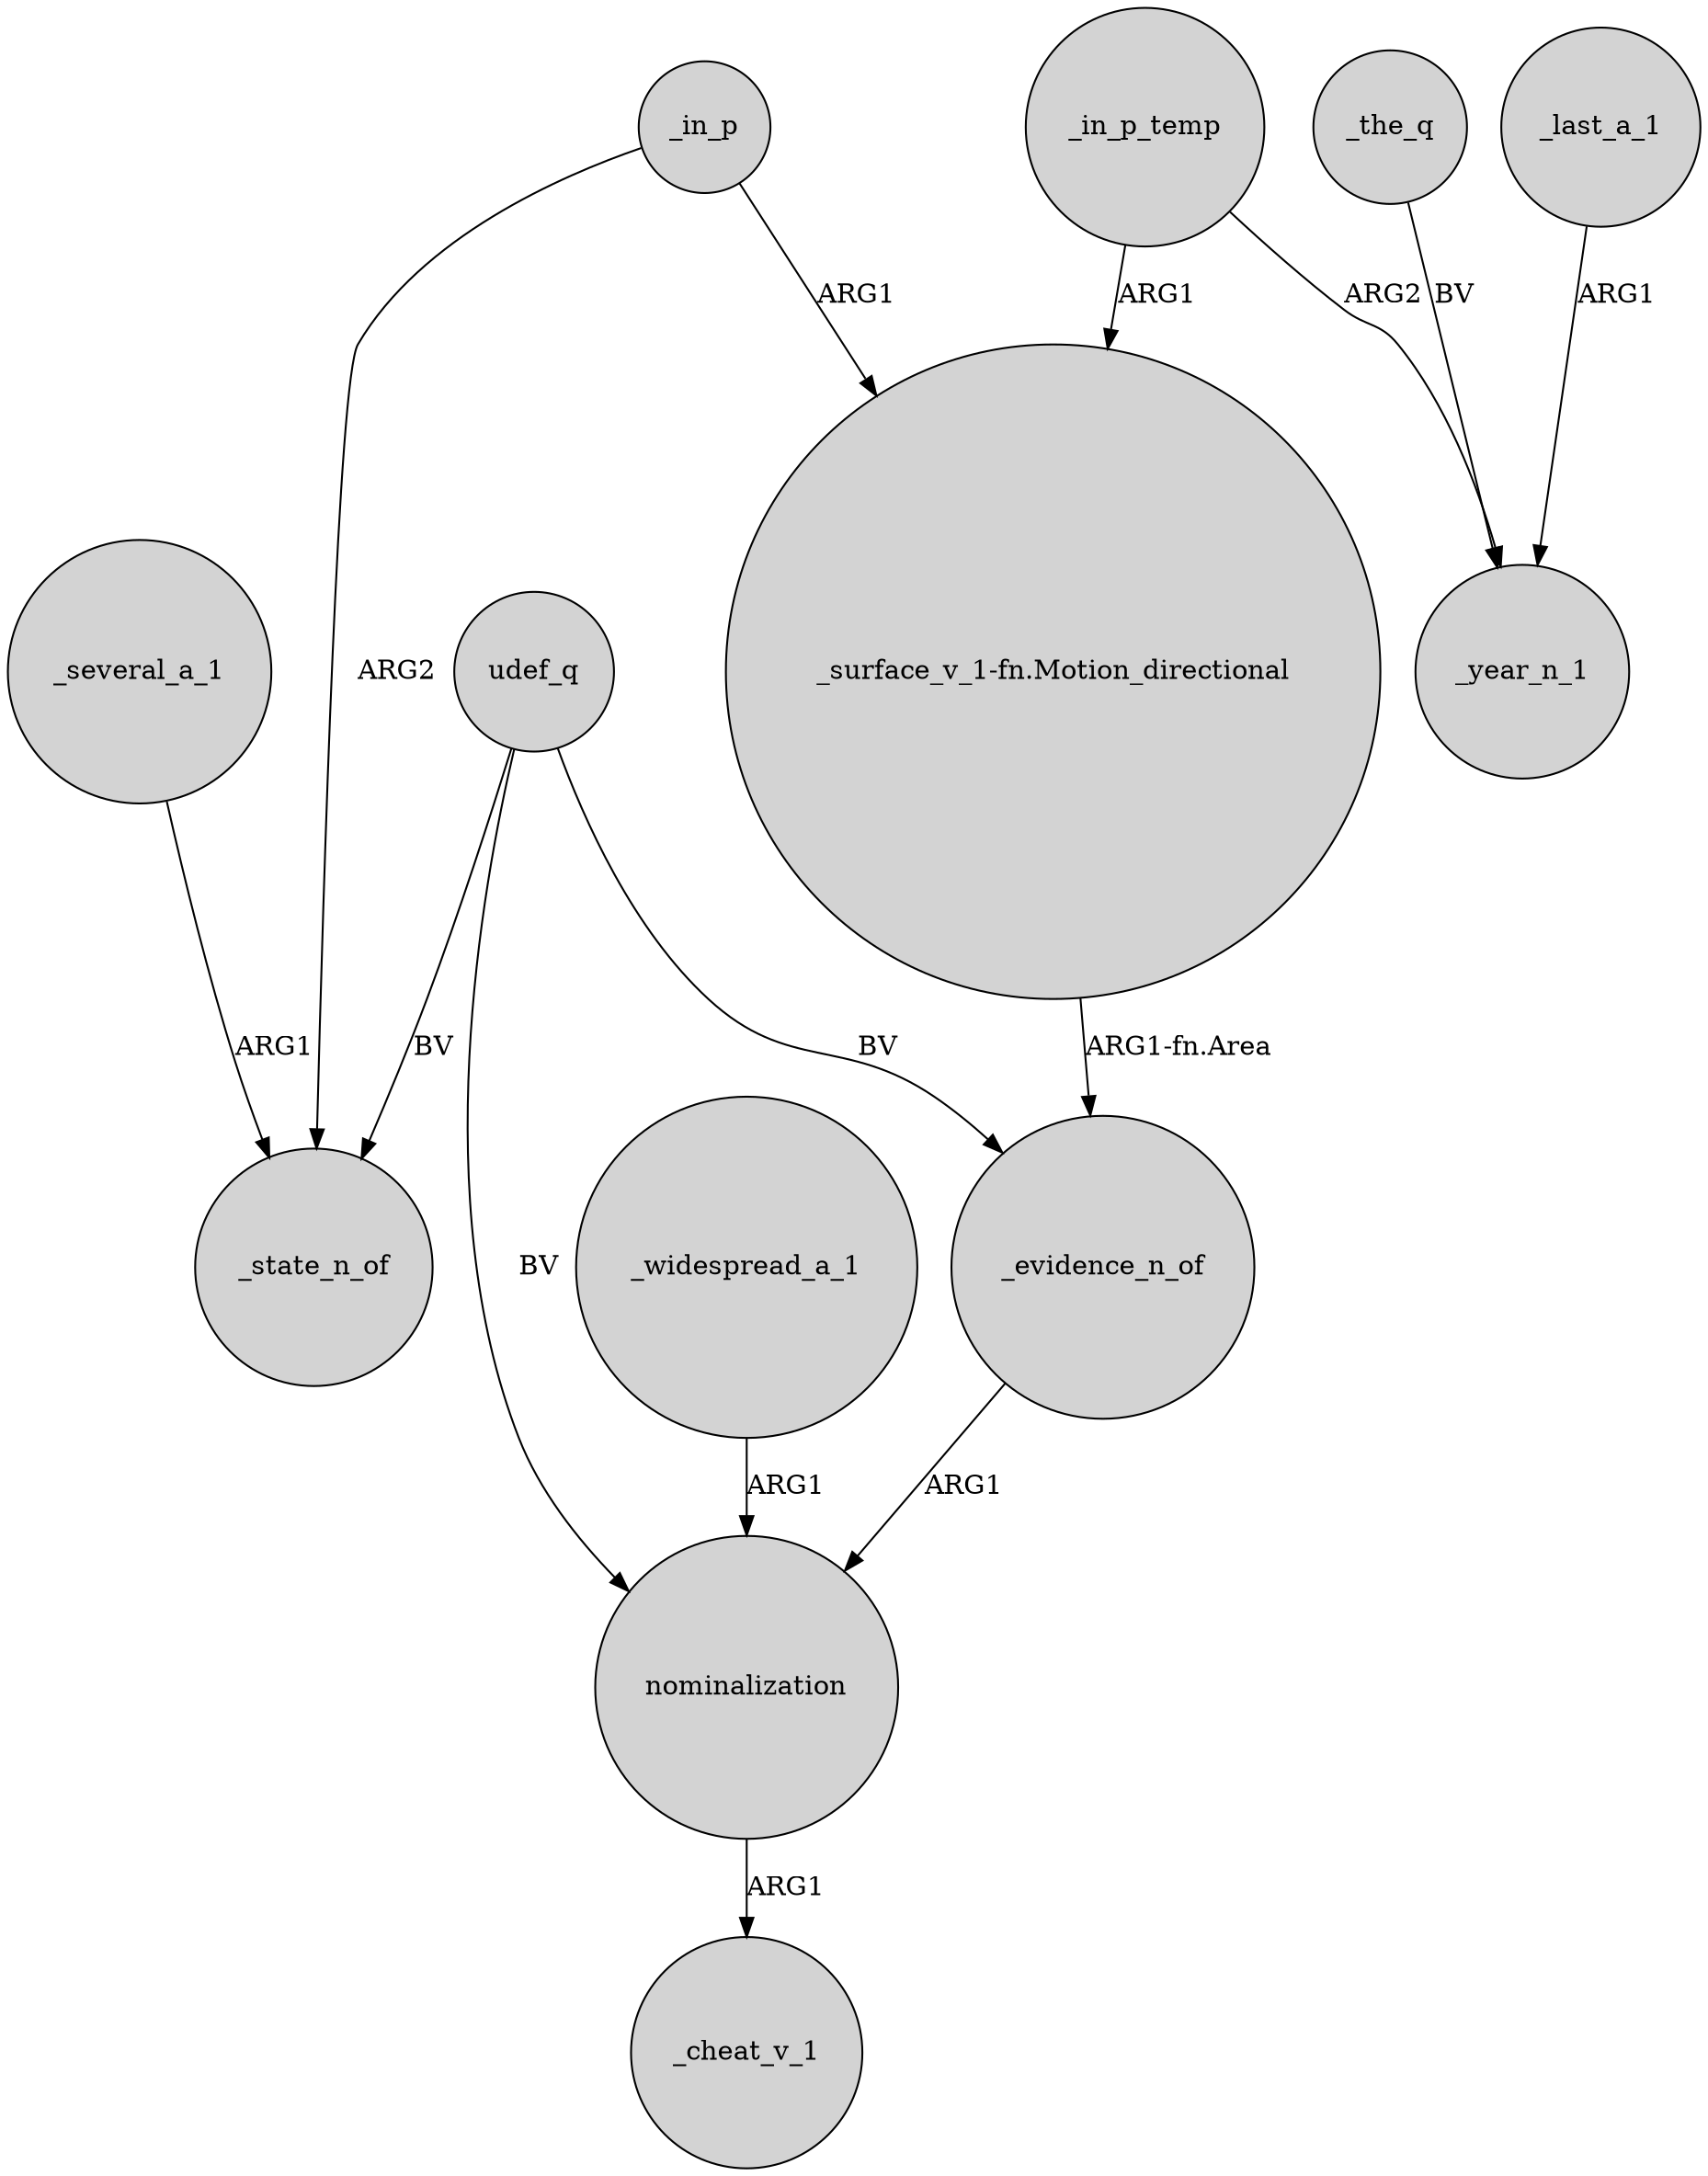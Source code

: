 digraph {
	node [shape=circle style=filled]
	_in_p_temp -> "_surface_v_1-fn.Motion_directional" [label=ARG1]
	"_surface_v_1-fn.Motion_directional" -> _evidence_n_of [label="ARG1-fn.Area"]
	udef_q -> _evidence_n_of [label=BV]
	nominalization -> _cheat_v_1 [label=ARG1]
	_the_q -> _year_n_1 [label=BV]
	_widespread_a_1 -> nominalization [label=ARG1]
	udef_q -> _state_n_of [label=BV]
	udef_q -> nominalization [label=BV]
	_several_a_1 -> _state_n_of [label=ARG1]
	_evidence_n_of -> nominalization [label=ARG1]
	_in_p -> "_surface_v_1-fn.Motion_directional" [label=ARG1]
	_in_p -> _state_n_of [label=ARG2]
	_in_p_temp -> _year_n_1 [label=ARG2]
	_last_a_1 -> _year_n_1 [label=ARG1]
}
